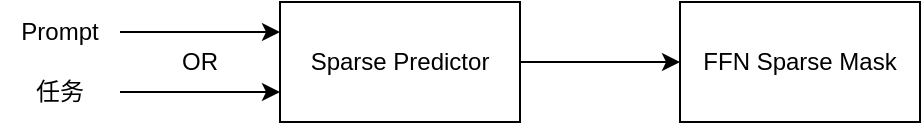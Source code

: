 <mxfile version="26.0.11">
  <diagram name="第 1 页" id="1eF0hRF-pGYvlpEf26P8">
    <mxGraphModel dx="683" dy="337" grid="1" gridSize="10" guides="1" tooltips="1" connect="1" arrows="1" fold="1" page="1" pageScale="1" pageWidth="827" pageHeight="1169" math="0" shadow="0">
      <root>
        <mxCell id="0" />
        <mxCell id="1" parent="0" />
        <mxCell id="FLRZDwi7_tAXWpCWDcj3-7" value="" style="edgeStyle=orthogonalEdgeStyle;rounded=0;orthogonalLoop=1;jettySize=auto;html=1;" edge="1" parent="1" source="FLRZDwi7_tAXWpCWDcj3-1" target="FLRZDwi7_tAXWpCWDcj3-6">
          <mxGeometry relative="1" as="geometry" />
        </mxCell>
        <mxCell id="FLRZDwi7_tAXWpCWDcj3-1" value="Sparse Predictor" style="rounded=0;whiteSpace=wrap;html=1;" vertex="1" parent="1">
          <mxGeometry x="260" y="320" width="120" height="60" as="geometry" />
        </mxCell>
        <mxCell id="FLRZDwi7_tAXWpCWDcj3-4" style="edgeStyle=orthogonalEdgeStyle;rounded=0;orthogonalLoop=1;jettySize=auto;html=1;exitX=1;exitY=0.5;exitDx=0;exitDy=0;entryX=0;entryY=0.25;entryDx=0;entryDy=0;" edge="1" parent="1" source="FLRZDwi7_tAXWpCWDcj3-2" target="FLRZDwi7_tAXWpCWDcj3-1">
          <mxGeometry relative="1" as="geometry" />
        </mxCell>
        <mxCell id="FLRZDwi7_tAXWpCWDcj3-2" value="Prompt" style="text;strokeColor=none;align=center;fillColor=none;html=1;verticalAlign=middle;whiteSpace=wrap;rounded=0;" vertex="1" parent="1">
          <mxGeometry x="120" y="320" width="60" height="30" as="geometry" />
        </mxCell>
        <mxCell id="FLRZDwi7_tAXWpCWDcj3-5" style="edgeStyle=orthogonalEdgeStyle;rounded=0;orthogonalLoop=1;jettySize=auto;html=1;exitX=1;exitY=0.5;exitDx=0;exitDy=0;entryX=0;entryY=0.75;entryDx=0;entryDy=0;" edge="1" parent="1" source="FLRZDwi7_tAXWpCWDcj3-3" target="FLRZDwi7_tAXWpCWDcj3-1">
          <mxGeometry relative="1" as="geometry" />
        </mxCell>
        <mxCell id="FLRZDwi7_tAXWpCWDcj3-3" value="任务" style="text;strokeColor=none;align=center;fillColor=none;html=1;verticalAlign=middle;whiteSpace=wrap;rounded=0;" vertex="1" parent="1">
          <mxGeometry x="120" y="350" width="60" height="30" as="geometry" />
        </mxCell>
        <mxCell id="FLRZDwi7_tAXWpCWDcj3-6" value="FFN Sparse Mask" style="rounded=0;whiteSpace=wrap;html=1;" vertex="1" parent="1">
          <mxGeometry x="460" y="320" width="120" height="60" as="geometry" />
        </mxCell>
        <mxCell id="FLRZDwi7_tAXWpCWDcj3-8" value="OR" style="text;strokeColor=none;align=center;fillColor=none;html=1;verticalAlign=middle;whiteSpace=wrap;rounded=0;" vertex="1" parent="1">
          <mxGeometry x="190" y="345" width="60" height="10" as="geometry" />
        </mxCell>
      </root>
    </mxGraphModel>
  </diagram>
</mxfile>
